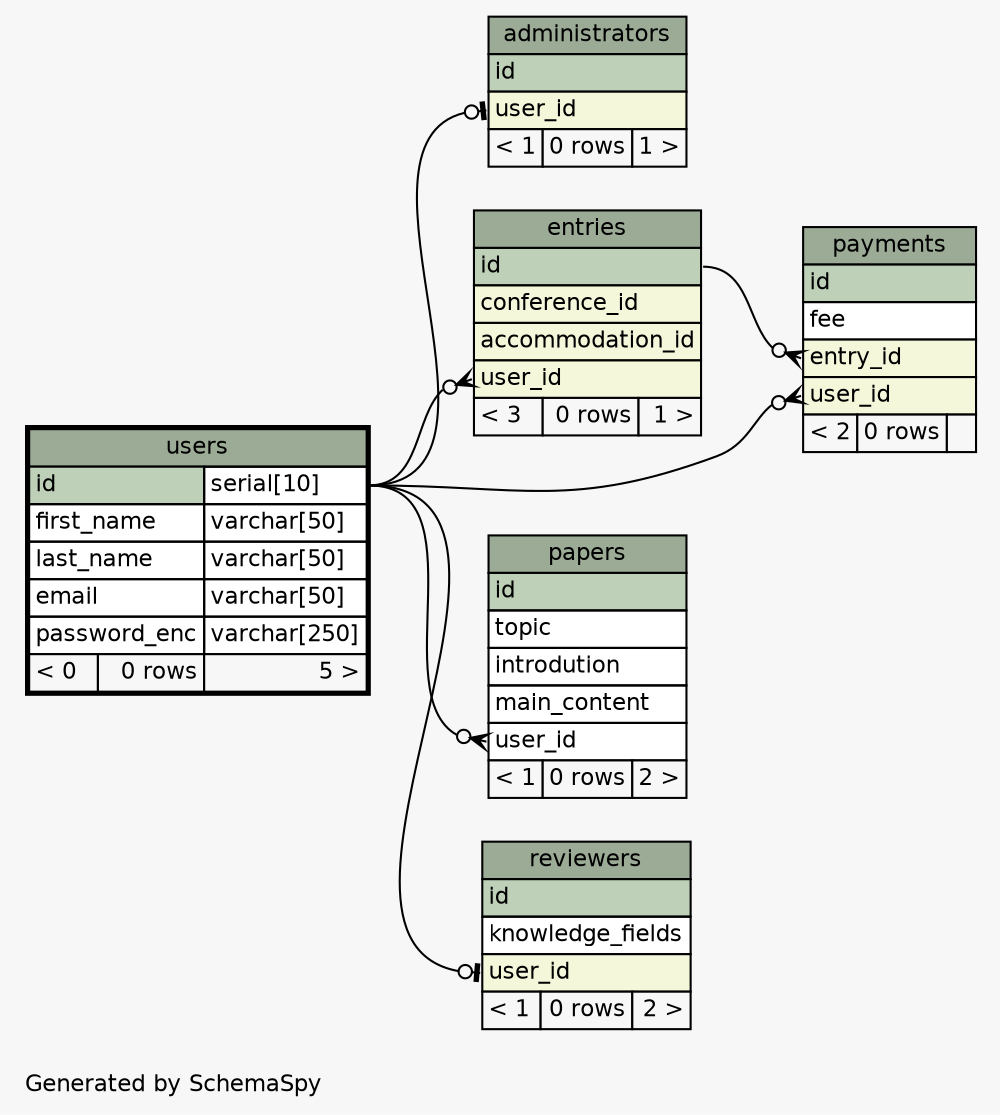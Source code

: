 // dot 2.38.0 on Windows 10 10.0
// SchemaSpy rev 590
digraph "oneDegreeRelationshipsDiagram" {
  graph [
    rankdir="RL"
    bgcolor="#f7f7f7"
    label="\nGenerated by SchemaSpy"
    labeljust="l"
    nodesep="0.18"
    ranksep="0.46"
    fontname="Helvetica"
    fontsize="11"
  ];
  node [
    fontname="Helvetica"
    fontsize="11"
    shape="plaintext"
  ];
  edge [
    arrowsize="0.8"
  ];
  "administrators":"user_id":w -> "users":"id.type":e [arrowhead=none dir=back arrowtail=teeodot];
  "entries":"user_id":w -> "users":"id.type":e [arrowhead=none dir=back arrowtail=crowodot];
  "papers":"user_id":w -> "users":"id.type":e [arrowhead=none dir=back arrowtail=crowodot];
  "payments":"entry_id":w -> "entries":"id":e [arrowhead=none dir=back arrowtail=crowodot];
  "payments":"user_id":w -> "users":"id.type":e [arrowhead=none dir=back arrowtail=crowodot];
  "reviewers":"user_id":w -> "users":"id.type":e [arrowhead=none dir=back arrowtail=teeodot];
  "administrators" [
    label=<
    <TABLE BORDER="0" CELLBORDER="1" CELLSPACING="0" BGCOLOR="#ffffff">
      <TR><TD COLSPAN="3" BGCOLOR="#9bab96" ALIGN="CENTER">administrators</TD></TR>
      <TR><TD PORT="id" COLSPAN="3" BGCOLOR="#bed1b8" ALIGN="LEFT">id</TD></TR>
      <TR><TD PORT="user_id" COLSPAN="3" BGCOLOR="#f4f7da" ALIGN="LEFT">user_id</TD></TR>
      <TR><TD ALIGN="LEFT" BGCOLOR="#f7f7f7">&lt; 1</TD><TD ALIGN="RIGHT" BGCOLOR="#f7f7f7">0 rows</TD><TD ALIGN="RIGHT" BGCOLOR="#f7f7f7">1 &gt;</TD></TR>
    </TABLE>>
    URL="administrators.html"
    tooltip="administrators"
  ];
  "entries" [
    label=<
    <TABLE BORDER="0" CELLBORDER="1" CELLSPACING="0" BGCOLOR="#ffffff">
      <TR><TD COLSPAN="3" BGCOLOR="#9bab96" ALIGN="CENTER">entries</TD></TR>
      <TR><TD PORT="id" COLSPAN="3" BGCOLOR="#bed1b8" ALIGN="LEFT">id</TD></TR>
      <TR><TD PORT="conference_id" COLSPAN="3" BGCOLOR="#f4f7da" ALIGN="LEFT">conference_id</TD></TR>
      <TR><TD PORT="accommodation_id" COLSPAN="3" BGCOLOR="#f4f7da" ALIGN="LEFT">accommodation_id</TD></TR>
      <TR><TD PORT="user_id" COLSPAN="3" BGCOLOR="#f4f7da" ALIGN="LEFT">user_id</TD></TR>
      <TR><TD ALIGN="LEFT" BGCOLOR="#f7f7f7">&lt; 3</TD><TD ALIGN="RIGHT" BGCOLOR="#f7f7f7">0 rows</TD><TD ALIGN="RIGHT" BGCOLOR="#f7f7f7">1 &gt;</TD></TR>
    </TABLE>>
    URL="entries.html"
    tooltip="entries"
  ];
  "papers" [
    label=<
    <TABLE BORDER="0" CELLBORDER="1" CELLSPACING="0" BGCOLOR="#ffffff">
      <TR><TD COLSPAN="3" BGCOLOR="#9bab96" ALIGN="CENTER">papers</TD></TR>
      <TR><TD PORT="id" COLSPAN="3" BGCOLOR="#bed1b8" ALIGN="LEFT">id</TD></TR>
      <TR><TD PORT="topic" COLSPAN="3" ALIGN="LEFT">topic</TD></TR>
      <TR><TD PORT="introdution" COLSPAN="3" ALIGN="LEFT">introdution</TD></TR>
      <TR><TD PORT="main_content" COLSPAN="3" ALIGN="LEFT">main_content</TD></TR>
      <TR><TD PORT="user_id" COLSPAN="3" ALIGN="LEFT">user_id</TD></TR>
      <TR><TD ALIGN="LEFT" BGCOLOR="#f7f7f7">&lt; 1</TD><TD ALIGN="RIGHT" BGCOLOR="#f7f7f7">0 rows</TD><TD ALIGN="RIGHT" BGCOLOR="#f7f7f7">2 &gt;</TD></TR>
    </TABLE>>
    URL="papers.html"
    tooltip="papers"
  ];
  "payments" [
    label=<
    <TABLE BORDER="0" CELLBORDER="1" CELLSPACING="0" BGCOLOR="#ffffff">
      <TR><TD COLSPAN="3" BGCOLOR="#9bab96" ALIGN="CENTER">payments</TD></TR>
      <TR><TD PORT="id" COLSPAN="3" BGCOLOR="#bed1b8" ALIGN="LEFT">id</TD></TR>
      <TR><TD PORT="fee" COLSPAN="3" ALIGN="LEFT">fee</TD></TR>
      <TR><TD PORT="entry_id" COLSPAN="3" BGCOLOR="#f4f7da" ALIGN="LEFT">entry_id</TD></TR>
      <TR><TD PORT="user_id" COLSPAN="3" BGCOLOR="#f4f7da" ALIGN="LEFT">user_id</TD></TR>
      <TR><TD ALIGN="LEFT" BGCOLOR="#f7f7f7">&lt; 2</TD><TD ALIGN="RIGHT" BGCOLOR="#f7f7f7">0 rows</TD><TD ALIGN="RIGHT" BGCOLOR="#f7f7f7">  </TD></TR>
    </TABLE>>
    URL="payments.html"
    tooltip="payments"
  ];
  "reviewers" [
    label=<
    <TABLE BORDER="0" CELLBORDER="1" CELLSPACING="0" BGCOLOR="#ffffff">
      <TR><TD COLSPAN="3" BGCOLOR="#9bab96" ALIGN="CENTER">reviewers</TD></TR>
      <TR><TD PORT="id" COLSPAN="3" BGCOLOR="#bed1b8" ALIGN="LEFT">id</TD></TR>
      <TR><TD PORT="knowledge_fields" COLSPAN="3" ALIGN="LEFT">knowledge_fields</TD></TR>
      <TR><TD PORT="user_id" COLSPAN="3" BGCOLOR="#f4f7da" ALIGN="LEFT">user_id</TD></TR>
      <TR><TD ALIGN="LEFT" BGCOLOR="#f7f7f7">&lt; 1</TD><TD ALIGN="RIGHT" BGCOLOR="#f7f7f7">0 rows</TD><TD ALIGN="RIGHT" BGCOLOR="#f7f7f7">2 &gt;</TD></TR>
    </TABLE>>
    URL="reviewers.html"
    tooltip="reviewers"
  ];
  "users" [
    label=<
    <TABLE BORDER="2" CELLBORDER="1" CELLSPACING="0" BGCOLOR="#ffffff">
      <TR><TD COLSPAN="3" BGCOLOR="#9bab96" ALIGN="CENTER">users</TD></TR>
      <TR><TD PORT="id" COLSPAN="2" BGCOLOR="#bed1b8" ALIGN="LEFT">id</TD><TD PORT="id.type" ALIGN="LEFT">serial[10]</TD></TR>
      <TR><TD PORT="first_name" COLSPAN="2" ALIGN="LEFT">first_name</TD><TD PORT="first_name.type" ALIGN="LEFT">varchar[50]</TD></TR>
      <TR><TD PORT="last_name" COLSPAN="2" ALIGN="LEFT">last_name</TD><TD PORT="last_name.type" ALIGN="LEFT">varchar[50]</TD></TR>
      <TR><TD PORT="email" COLSPAN="2" ALIGN="LEFT">email</TD><TD PORT="email.type" ALIGN="LEFT">varchar[50]</TD></TR>
      <TR><TD PORT="password_enc" COLSPAN="2" ALIGN="LEFT">password_enc</TD><TD PORT="password_enc.type" ALIGN="LEFT">varchar[250]</TD></TR>
      <TR><TD ALIGN="LEFT" BGCOLOR="#f7f7f7">&lt; 0</TD><TD ALIGN="RIGHT" BGCOLOR="#f7f7f7">0 rows</TD><TD ALIGN="RIGHT" BGCOLOR="#f7f7f7">5 &gt;</TD></TR>
    </TABLE>>
    URL="users.html"
    tooltip="users"
  ];
}
